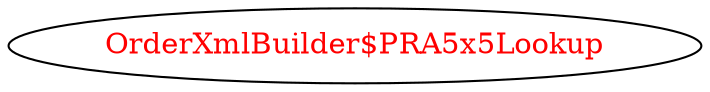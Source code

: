 digraph dependencyGraph {
 concentrate=true;
 ranksep="2.0";
 rankdir="LR"; 
 splines="ortho";
"OrderXmlBuilder$PRA5x5Lookup" [fontcolor="red"];
}